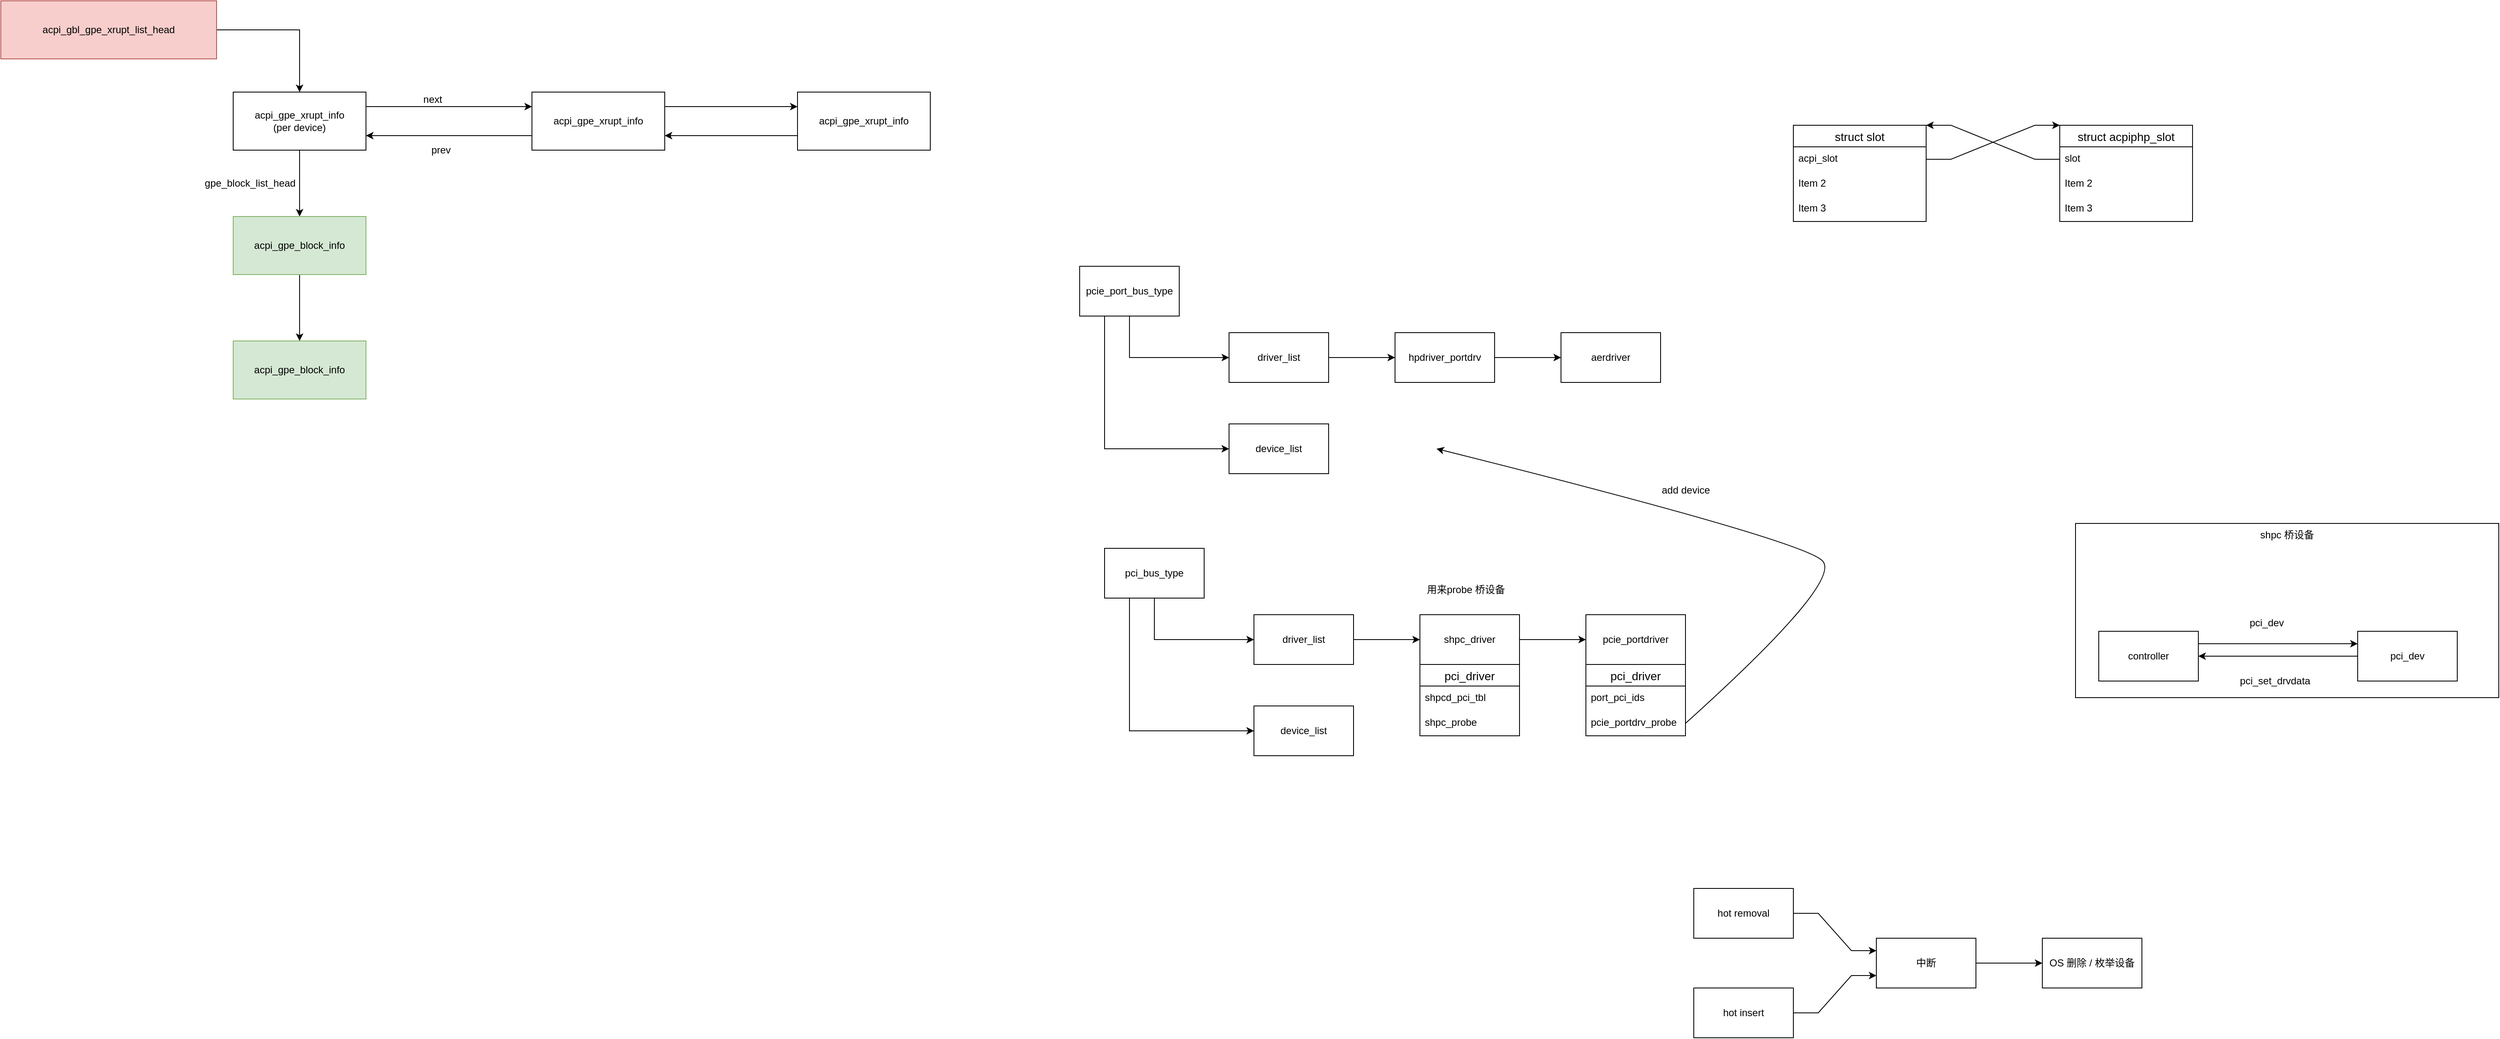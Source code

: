 <mxfile version="14.3.1" type="github">
  <diagram id="24PNYrPrdng_Uwbxv0YA" name="Page-1">
    <mxGraphModel dx="2462" dy="1115" grid="0" gridSize="10" guides="1" tooltips="1" connect="1" arrows="0" fold="1" page="0" pageScale="1" pageWidth="827" pageHeight="1169" math="0" shadow="0">
      <root>
        <mxCell id="0" />
        <mxCell id="1" parent="0" />
        <mxCell id="RuzGDO1vz5OU4dYI25Mw-1" style="edgeStyle=orthogonalEdgeStyle;rounded=0;orthogonalLoop=1;jettySize=auto;html=1;exitX=1;exitY=0.5;exitDx=0;exitDy=0;" edge="1" parent="1" source="RuzGDO1vz5OU4dYI25Mw-2" target="RuzGDO1vz5OU4dYI25Mw-10">
          <mxGeometry relative="1" as="geometry" />
        </mxCell>
        <mxCell id="RuzGDO1vz5OU4dYI25Mw-2" value="acpi_gbl_gpe_xrupt_list_head" style="rounded=0;whiteSpace=wrap;html=1;fillColor=#f8cecc;strokeColor=#b85450;" vertex="1" parent="1">
          <mxGeometry x="-160" y="170" width="260" height="70" as="geometry" />
        </mxCell>
        <mxCell id="RuzGDO1vz5OU4dYI25Mw-3" style="edgeStyle=orthogonalEdgeStyle;rounded=0;orthogonalLoop=1;jettySize=auto;html=1;exitX=0;exitY=0.75;exitDx=0;exitDy=0;entryX=1;entryY=0.75;entryDx=0;entryDy=0;" edge="1" parent="1" source="RuzGDO1vz5OU4dYI25Mw-5" target="RuzGDO1vz5OU4dYI25Mw-10">
          <mxGeometry relative="1" as="geometry" />
        </mxCell>
        <mxCell id="RuzGDO1vz5OU4dYI25Mw-4" style="edgeStyle=orthogonalEdgeStyle;rounded=0;orthogonalLoop=1;jettySize=auto;html=1;exitX=1;exitY=0.25;exitDx=0;exitDy=0;entryX=0;entryY=0.25;entryDx=0;entryDy=0;" edge="1" parent="1" source="RuzGDO1vz5OU4dYI25Mw-5" target="RuzGDO1vz5OU4dYI25Mw-7">
          <mxGeometry relative="1" as="geometry" />
        </mxCell>
        <mxCell id="RuzGDO1vz5OU4dYI25Mw-5" value="acpi_gpe_xrupt_info" style="rounded=0;whiteSpace=wrap;html=1;" vertex="1" parent="1">
          <mxGeometry x="480" y="280" width="160" height="70" as="geometry" />
        </mxCell>
        <mxCell id="RuzGDO1vz5OU4dYI25Mw-6" style="edgeStyle=orthogonalEdgeStyle;rounded=0;orthogonalLoop=1;jettySize=auto;html=1;exitX=0;exitY=0.75;exitDx=0;exitDy=0;entryX=1;entryY=0.75;entryDx=0;entryDy=0;" edge="1" parent="1" source="RuzGDO1vz5OU4dYI25Mw-7" target="RuzGDO1vz5OU4dYI25Mw-5">
          <mxGeometry relative="1" as="geometry" />
        </mxCell>
        <mxCell id="RuzGDO1vz5OU4dYI25Mw-7" value="acpi_gpe_xrupt_info" style="rounded=0;whiteSpace=wrap;html=1;" vertex="1" parent="1">
          <mxGeometry x="800" y="280" width="160" height="70" as="geometry" />
        </mxCell>
        <mxCell id="RuzGDO1vz5OU4dYI25Mw-8" style="edgeStyle=orthogonalEdgeStyle;rounded=0;orthogonalLoop=1;jettySize=auto;html=1;exitX=1;exitY=0.25;exitDx=0;exitDy=0;entryX=0;entryY=0.25;entryDx=0;entryDy=0;" edge="1" parent="1" source="RuzGDO1vz5OU4dYI25Mw-10" target="RuzGDO1vz5OU4dYI25Mw-5">
          <mxGeometry relative="1" as="geometry" />
        </mxCell>
        <mxCell id="RuzGDO1vz5OU4dYI25Mw-9" value="" style="edgeStyle=orthogonalEdgeStyle;rounded=0;orthogonalLoop=1;jettySize=auto;html=1;" edge="1" parent="1" source="RuzGDO1vz5OU4dYI25Mw-10" target="RuzGDO1vz5OU4dYI25Mw-12">
          <mxGeometry relative="1" as="geometry" />
        </mxCell>
        <mxCell id="RuzGDO1vz5OU4dYI25Mw-10" value="acpi_gpe_xrupt_info&lt;br&gt;(per device)" style="rounded=0;whiteSpace=wrap;html=1;" vertex="1" parent="1">
          <mxGeometry x="120" y="280" width="160" height="70" as="geometry" />
        </mxCell>
        <mxCell id="RuzGDO1vz5OU4dYI25Mw-11" value="" style="edgeStyle=orthogonalEdgeStyle;rounded=0;orthogonalLoop=1;jettySize=auto;html=1;" edge="1" parent="1" source="RuzGDO1vz5OU4dYI25Mw-12" target="RuzGDO1vz5OU4dYI25Mw-13">
          <mxGeometry relative="1" as="geometry" />
        </mxCell>
        <mxCell id="RuzGDO1vz5OU4dYI25Mw-12" value="acpi_gpe_block_info" style="rounded=0;whiteSpace=wrap;html=1;fillColor=#d5e8d4;strokeColor=#82b366;" vertex="1" parent="1">
          <mxGeometry x="120" y="430" width="160" height="70" as="geometry" />
        </mxCell>
        <mxCell id="RuzGDO1vz5OU4dYI25Mw-13" value="acpi_gpe_block_info" style="rounded=0;whiteSpace=wrap;html=1;fillColor=#d5e8d4;strokeColor=#82b366;" vertex="1" parent="1">
          <mxGeometry x="120" y="580" width="160" height="70" as="geometry" />
        </mxCell>
        <mxCell id="RuzGDO1vz5OU4dYI25Mw-14" value="next" style="text;html=1;align=center;verticalAlign=middle;resizable=0;points=[];autosize=1;" vertex="1" parent="1">
          <mxGeometry x="340" y="279" width="40" height="20" as="geometry" />
        </mxCell>
        <mxCell id="RuzGDO1vz5OU4dYI25Mw-15" value="prev" style="text;html=1;align=center;verticalAlign=middle;resizable=0;points=[];autosize=1;" vertex="1" parent="1">
          <mxGeometry x="350" y="340" width="40" height="20" as="geometry" />
        </mxCell>
        <mxCell id="RuzGDO1vz5OU4dYI25Mw-16" value="gpe_block_list_head" style="text;html=1;align=center;verticalAlign=middle;resizable=0;points=[];autosize=1;" vertex="1" parent="1">
          <mxGeometry x="80" y="380" width="120" height="20" as="geometry" />
        </mxCell>
        <mxCell id="RuzGDO1vz5OU4dYI25Mw-20" style="edgeStyle=orthogonalEdgeStyle;rounded=0;orthogonalLoop=1;jettySize=auto;html=1;exitX=0.5;exitY=1;exitDx=0;exitDy=0;entryX=0;entryY=0.5;entryDx=0;entryDy=0;" edge="1" parent="1" source="RuzGDO1vz5OU4dYI25Mw-17" target="RuzGDO1vz5OU4dYI25Mw-19">
          <mxGeometry relative="1" as="geometry" />
        </mxCell>
        <mxCell id="RuzGDO1vz5OU4dYI25Mw-26" style="edgeStyle=orthogonalEdgeStyle;rounded=0;orthogonalLoop=1;jettySize=auto;html=1;exitX=0.25;exitY=1;exitDx=0;exitDy=0;entryX=0;entryY=0.5;entryDx=0;entryDy=0;" edge="1" parent="1" source="RuzGDO1vz5OU4dYI25Mw-17" target="RuzGDO1vz5OU4dYI25Mw-25">
          <mxGeometry relative="1" as="geometry" />
        </mxCell>
        <mxCell id="RuzGDO1vz5OU4dYI25Mw-17" value="pcie_port_bus_type" style="whiteSpace=wrap;html=1;" vertex="1" parent="1">
          <mxGeometry x="1140" y="490" width="120" height="60" as="geometry" />
        </mxCell>
        <mxCell id="RuzGDO1vz5OU4dYI25Mw-22" value="" style="edgeStyle=orthogonalEdgeStyle;rounded=0;orthogonalLoop=1;jettySize=auto;html=1;" edge="1" parent="1" source="RuzGDO1vz5OU4dYI25Mw-19" target="RuzGDO1vz5OU4dYI25Mw-21">
          <mxGeometry relative="1" as="geometry" />
        </mxCell>
        <mxCell id="RuzGDO1vz5OU4dYI25Mw-19" value="driver_list" style="whiteSpace=wrap;html=1;" vertex="1" parent="1">
          <mxGeometry x="1320" y="570" width="120" height="60" as="geometry" />
        </mxCell>
        <mxCell id="RuzGDO1vz5OU4dYI25Mw-24" value="" style="edgeStyle=orthogonalEdgeStyle;rounded=0;orthogonalLoop=1;jettySize=auto;html=1;" edge="1" parent="1" source="RuzGDO1vz5OU4dYI25Mw-21" target="RuzGDO1vz5OU4dYI25Mw-23">
          <mxGeometry relative="1" as="geometry" />
        </mxCell>
        <mxCell id="RuzGDO1vz5OU4dYI25Mw-21" value="hpdriver_portdrv" style="whiteSpace=wrap;html=1;" vertex="1" parent="1">
          <mxGeometry x="1520" y="570" width="120" height="60" as="geometry" />
        </mxCell>
        <mxCell id="RuzGDO1vz5OU4dYI25Mw-23" value="aerdriver" style="whiteSpace=wrap;html=1;" vertex="1" parent="1">
          <mxGeometry x="1720" y="570" width="120" height="60" as="geometry" />
        </mxCell>
        <mxCell id="RuzGDO1vz5OU4dYI25Mw-25" value="device_list" style="whiteSpace=wrap;html=1;" vertex="1" parent="1">
          <mxGeometry x="1320" y="680" width="120" height="60" as="geometry" />
        </mxCell>
        <mxCell id="RuzGDO1vz5OU4dYI25Mw-28" style="edgeStyle=orthogonalEdgeStyle;rounded=0;orthogonalLoop=1;jettySize=auto;html=1;exitX=0.5;exitY=1;exitDx=0;exitDy=0;entryX=0;entryY=0.5;entryDx=0;entryDy=0;" edge="1" source="RuzGDO1vz5OU4dYI25Mw-30" target="RuzGDO1vz5OU4dYI25Mw-31" parent="1">
          <mxGeometry relative="1" as="geometry" />
        </mxCell>
        <mxCell id="RuzGDO1vz5OU4dYI25Mw-29" style="edgeStyle=orthogonalEdgeStyle;rounded=0;orthogonalLoop=1;jettySize=auto;html=1;exitX=0.25;exitY=1;exitDx=0;exitDy=0;entryX=0;entryY=0.5;entryDx=0;entryDy=0;" edge="1" source="RuzGDO1vz5OU4dYI25Mw-30" target="RuzGDO1vz5OU4dYI25Mw-32" parent="1">
          <mxGeometry relative="1" as="geometry" />
        </mxCell>
        <mxCell id="RuzGDO1vz5OU4dYI25Mw-30" value="pci_bus_type" style="whiteSpace=wrap;html=1;" vertex="1" parent="1">
          <mxGeometry x="1170" y="830" width="120" height="60" as="geometry" />
        </mxCell>
        <mxCell id="RuzGDO1vz5OU4dYI25Mw-34" value="" style="edgeStyle=orthogonalEdgeStyle;rounded=0;orthogonalLoop=1;jettySize=auto;html=1;" edge="1" parent="1" source="RuzGDO1vz5OU4dYI25Mw-31" target="RuzGDO1vz5OU4dYI25Mw-33">
          <mxGeometry relative="1" as="geometry" />
        </mxCell>
        <mxCell id="RuzGDO1vz5OU4dYI25Mw-31" value="driver_list" style="whiteSpace=wrap;html=1;" vertex="1" parent="1">
          <mxGeometry x="1350" y="910" width="120" height="60" as="geometry" />
        </mxCell>
        <mxCell id="RuzGDO1vz5OU4dYI25Mw-32" value="device_list" style="whiteSpace=wrap;html=1;" vertex="1" parent="1">
          <mxGeometry x="1350" y="1020" width="120" height="60" as="geometry" />
        </mxCell>
        <mxCell id="RuzGDO1vz5OU4dYI25Mw-45" value="" style="edgeStyle=orthogonalEdgeStyle;rounded=0;orthogonalLoop=1;jettySize=auto;html=1;" edge="1" parent="1" source="RuzGDO1vz5OU4dYI25Mw-33" target="RuzGDO1vz5OU4dYI25Mw-44">
          <mxGeometry relative="1" as="geometry" />
        </mxCell>
        <mxCell id="RuzGDO1vz5OU4dYI25Mw-33" value="shpc_driver" style="whiteSpace=wrap;html=1;" vertex="1" parent="1">
          <mxGeometry x="1550" y="910" width="120" height="60" as="geometry" />
        </mxCell>
        <mxCell id="RuzGDO1vz5OU4dYI25Mw-35" value="用来probe 桥设备" style="text;html=1;align=center;verticalAlign=middle;resizable=0;points=[];autosize=1;" vertex="1" parent="1">
          <mxGeometry x="1550" y="870" width="110" height="20" as="geometry" />
        </mxCell>
        <mxCell id="RuzGDO1vz5OU4dYI25Mw-36" value="shpc 桥设备" style="rounded=0;whiteSpace=wrap;html=1;horizontal=1;verticalAlign=top;" vertex="1" parent="1">
          <mxGeometry x="2340" y="800" width="510" height="210" as="geometry" />
        </mxCell>
        <mxCell id="RuzGDO1vz5OU4dYI25Mw-43" style="edgeStyle=orthogonalEdgeStyle;rounded=0;orthogonalLoop=1;jettySize=auto;html=1;exitX=0;exitY=0.5;exitDx=0;exitDy=0;entryX=1;entryY=0.5;entryDx=0;entryDy=0;" edge="1" parent="1" source="RuzGDO1vz5OU4dYI25Mw-37" target="RuzGDO1vz5OU4dYI25Mw-38">
          <mxGeometry relative="1" as="geometry" />
        </mxCell>
        <mxCell id="RuzGDO1vz5OU4dYI25Mw-37" value="pci_dev" style="rounded=0;whiteSpace=wrap;html=1;" vertex="1" parent="1">
          <mxGeometry x="2680" y="930" width="120" height="60" as="geometry" />
        </mxCell>
        <mxCell id="RuzGDO1vz5OU4dYI25Mw-39" style="edgeStyle=orthogonalEdgeStyle;rounded=0;orthogonalLoop=1;jettySize=auto;html=1;exitX=1;exitY=0.25;exitDx=0;exitDy=0;entryX=0;entryY=0.25;entryDx=0;entryDy=0;" edge="1" parent="1" source="RuzGDO1vz5OU4dYI25Mw-38" target="RuzGDO1vz5OU4dYI25Mw-37">
          <mxGeometry relative="1" as="geometry" />
        </mxCell>
        <mxCell id="RuzGDO1vz5OU4dYI25Mw-38" value="controller" style="rounded=0;whiteSpace=wrap;html=1;" vertex="1" parent="1">
          <mxGeometry x="2368" y="930" width="120" height="60" as="geometry" />
        </mxCell>
        <mxCell id="RuzGDO1vz5OU4dYI25Mw-41" value="pci_dev" style="text;html=1;align=center;verticalAlign=middle;resizable=0;points=[];autosize=1;" vertex="1" parent="1">
          <mxGeometry x="2540" y="910" width="60" height="20" as="geometry" />
        </mxCell>
        <mxCell id="RuzGDO1vz5OU4dYI25Mw-42" value="pci_set_drvdata" style="text;html=1;align=center;verticalAlign=middle;resizable=0;points=[];autosize=1;" vertex="1" parent="1">
          <mxGeometry x="2530" y="980" width="100" height="20" as="geometry" />
        </mxCell>
        <mxCell id="RuzGDO1vz5OU4dYI25Mw-44" value="pcie_portdriver" style="whiteSpace=wrap;html=1;" vertex="1" parent="1">
          <mxGeometry x="1750" y="910" width="120" height="60" as="geometry" />
        </mxCell>
        <mxCell id="RuzGDO1vz5OU4dYI25Mw-46" value="pci_driver" style="swimlane;fontStyle=0;childLayout=stackLayout;horizontal=1;startSize=26;horizontalStack=0;resizeParent=1;resizeParentMax=0;resizeLast=0;collapsible=1;marginBottom=0;align=center;fontSize=14;" vertex="1" parent="1">
          <mxGeometry x="1750" y="970" width="120" height="86" as="geometry" />
        </mxCell>
        <mxCell id="RuzGDO1vz5OU4dYI25Mw-47" value="port_pci_ids" style="text;strokeColor=none;fillColor=none;spacingLeft=4;spacingRight=4;overflow=hidden;rotatable=0;points=[[0,0.5],[1,0.5]];portConstraint=eastwest;fontSize=12;" vertex="1" parent="RuzGDO1vz5OU4dYI25Mw-46">
          <mxGeometry y="26" width="120" height="30" as="geometry" />
        </mxCell>
        <mxCell id="RuzGDO1vz5OU4dYI25Mw-48" value="pcie_portdrv_probe" style="text;strokeColor=none;fillColor=none;spacingLeft=4;spacingRight=4;overflow=hidden;rotatable=0;points=[[0,0.5],[1,0.5]];portConstraint=eastwest;fontSize=12;" vertex="1" parent="RuzGDO1vz5OU4dYI25Mw-46">
          <mxGeometry y="56" width="120" height="30" as="geometry" />
        </mxCell>
        <mxCell id="RuzGDO1vz5OU4dYI25Mw-50" value="pci_driver" style="swimlane;fontStyle=0;childLayout=stackLayout;horizontal=1;startSize=26;horizontalStack=0;resizeParent=1;resizeParentMax=0;resizeLast=0;collapsible=1;marginBottom=0;align=center;fontSize=14;" vertex="1" parent="1">
          <mxGeometry x="1550" y="970" width="120" height="86" as="geometry" />
        </mxCell>
        <mxCell id="RuzGDO1vz5OU4dYI25Mw-51" value="shpcd_pci_tbl" style="text;strokeColor=none;fillColor=none;spacingLeft=4;spacingRight=4;overflow=hidden;rotatable=0;points=[[0,0.5],[1,0.5]];portConstraint=eastwest;fontSize=12;" vertex="1" parent="RuzGDO1vz5OU4dYI25Mw-50">
          <mxGeometry y="26" width="120" height="30" as="geometry" />
        </mxCell>
        <mxCell id="RuzGDO1vz5OU4dYI25Mw-52" value="shpc_probe" style="text;strokeColor=none;fillColor=none;spacingLeft=4;spacingRight=4;overflow=hidden;rotatable=0;points=[[0,0.5],[1,0.5]];portConstraint=eastwest;fontSize=12;" vertex="1" parent="RuzGDO1vz5OU4dYI25Mw-50">
          <mxGeometry y="56" width="120" height="30" as="geometry" />
        </mxCell>
        <mxCell id="RuzGDO1vz5OU4dYI25Mw-54" value="" style="curved=1;endArrow=classic;html=1;exitX=1;exitY=0.5;exitDx=0;exitDy=0;" edge="1" parent="1" source="RuzGDO1vz5OU4dYI25Mw-48">
          <mxGeometry width="50" height="50" relative="1" as="geometry">
            <mxPoint x="2010" y="870" as="sourcePoint" />
            <mxPoint x="1570" y="710" as="targetPoint" />
            <Array as="points">
              <mxPoint x="2060" y="870" />
              <mxPoint x="2010" y="820" />
            </Array>
          </mxGeometry>
        </mxCell>
        <mxCell id="RuzGDO1vz5OU4dYI25Mw-55" value="add device" style="text;html=1;align=center;verticalAlign=middle;resizable=0;points=[];autosize=1;" vertex="1" parent="1">
          <mxGeometry x="1835" y="750" width="70" height="20" as="geometry" />
        </mxCell>
        <mxCell id="RuzGDO1vz5OU4dYI25Mw-56" value="struct slot" style="swimlane;fontStyle=0;childLayout=stackLayout;horizontal=1;startSize=26;horizontalStack=0;resizeParent=1;resizeParentMax=0;resizeLast=0;collapsible=1;marginBottom=0;align=center;fontSize=14;" vertex="1" parent="1">
          <mxGeometry x="2000" y="320" width="160" height="116" as="geometry" />
        </mxCell>
        <mxCell id="RuzGDO1vz5OU4dYI25Mw-57" value="acpi_slot" style="text;strokeColor=none;fillColor=none;spacingLeft=4;spacingRight=4;overflow=hidden;rotatable=0;points=[[0,0.5],[1,0.5]];portConstraint=eastwest;fontSize=12;" vertex="1" parent="RuzGDO1vz5OU4dYI25Mw-56">
          <mxGeometry y="26" width="160" height="30" as="geometry" />
        </mxCell>
        <mxCell id="RuzGDO1vz5OU4dYI25Mw-58" value="Item 2" style="text;strokeColor=none;fillColor=none;spacingLeft=4;spacingRight=4;overflow=hidden;rotatable=0;points=[[0,0.5],[1,0.5]];portConstraint=eastwest;fontSize=12;" vertex="1" parent="RuzGDO1vz5OU4dYI25Mw-56">
          <mxGeometry y="56" width="160" height="30" as="geometry" />
        </mxCell>
        <mxCell id="RuzGDO1vz5OU4dYI25Mw-59" value="Item 3" style="text;strokeColor=none;fillColor=none;spacingLeft=4;spacingRight=4;overflow=hidden;rotatable=0;points=[[0,0.5],[1,0.5]];portConstraint=eastwest;fontSize=12;" vertex="1" parent="RuzGDO1vz5OU4dYI25Mw-56">
          <mxGeometry y="86" width="160" height="30" as="geometry" />
        </mxCell>
        <mxCell id="RuzGDO1vz5OU4dYI25Mw-61" value="struct acpiphp_slot" style="swimlane;fontStyle=0;childLayout=stackLayout;horizontal=1;startSize=26;horizontalStack=0;resizeParent=1;resizeParentMax=0;resizeLast=0;collapsible=1;marginBottom=0;align=center;fontSize=14;" vertex="1" parent="1">
          <mxGeometry x="2321" y="320" width="160" height="116" as="geometry" />
        </mxCell>
        <mxCell id="RuzGDO1vz5OU4dYI25Mw-62" value="slot" style="text;strokeColor=none;fillColor=none;spacingLeft=4;spacingRight=4;overflow=hidden;rotatable=0;points=[[0,0.5],[1,0.5]];portConstraint=eastwest;fontSize=12;" vertex="1" parent="RuzGDO1vz5OU4dYI25Mw-61">
          <mxGeometry y="26" width="160" height="30" as="geometry" />
        </mxCell>
        <mxCell id="RuzGDO1vz5OU4dYI25Mw-63" value="Item 2" style="text;strokeColor=none;fillColor=none;spacingLeft=4;spacingRight=4;overflow=hidden;rotatable=0;points=[[0,0.5],[1,0.5]];portConstraint=eastwest;fontSize=12;" vertex="1" parent="RuzGDO1vz5OU4dYI25Mw-61">
          <mxGeometry y="56" width="160" height="30" as="geometry" />
        </mxCell>
        <mxCell id="RuzGDO1vz5OU4dYI25Mw-64" value="Item 3" style="text;strokeColor=none;fillColor=none;spacingLeft=4;spacingRight=4;overflow=hidden;rotatable=0;points=[[0,0.5],[1,0.5]];portConstraint=eastwest;fontSize=12;" vertex="1" parent="RuzGDO1vz5OU4dYI25Mw-61">
          <mxGeometry y="86" width="160" height="30" as="geometry" />
        </mxCell>
        <mxCell id="RuzGDO1vz5OU4dYI25Mw-65" style="edgeStyle=entityRelationEdgeStyle;rounded=0;orthogonalLoop=1;jettySize=auto;html=1;exitX=1;exitY=0.5;exitDx=0;exitDy=0;entryX=0;entryY=0;entryDx=0;entryDy=0;" edge="1" parent="1" source="RuzGDO1vz5OU4dYI25Mw-57" target="RuzGDO1vz5OU4dYI25Mw-61">
          <mxGeometry relative="1" as="geometry" />
        </mxCell>
        <mxCell id="RuzGDO1vz5OU4dYI25Mw-66" style="edgeStyle=entityRelationEdgeStyle;rounded=0;orthogonalLoop=1;jettySize=auto;html=1;exitX=0;exitY=0.5;exitDx=0;exitDy=0;entryX=1;entryY=0;entryDx=0;entryDy=0;" edge="1" parent="1" source="RuzGDO1vz5OU4dYI25Mw-62" target="RuzGDO1vz5OU4dYI25Mw-56">
          <mxGeometry relative="1" as="geometry" />
        </mxCell>
        <mxCell id="RuzGDO1vz5OU4dYI25Mw-73" style="edgeStyle=entityRelationEdgeStyle;rounded=0;orthogonalLoop=1;jettySize=auto;html=1;exitX=1;exitY=0.5;exitDx=0;exitDy=0;entryX=0;entryY=0.25;entryDx=0;entryDy=0;" edge="1" parent="1" source="RuzGDO1vz5OU4dYI25Mw-68" target="RuzGDO1vz5OU4dYI25Mw-71">
          <mxGeometry relative="1" as="geometry" />
        </mxCell>
        <mxCell id="RuzGDO1vz5OU4dYI25Mw-68" value="hot removal" style="rounded=0;whiteSpace=wrap;html=1;" vertex="1" parent="1">
          <mxGeometry x="1880" y="1240" width="120" height="60" as="geometry" />
        </mxCell>
        <mxCell id="RuzGDO1vz5OU4dYI25Mw-74" style="edgeStyle=entityRelationEdgeStyle;rounded=0;orthogonalLoop=1;jettySize=auto;html=1;exitX=1;exitY=0.5;exitDx=0;exitDy=0;entryX=0;entryY=0.75;entryDx=0;entryDy=0;" edge="1" parent="1" source="RuzGDO1vz5OU4dYI25Mw-69" target="RuzGDO1vz5OU4dYI25Mw-71">
          <mxGeometry relative="1" as="geometry" />
        </mxCell>
        <mxCell id="RuzGDO1vz5OU4dYI25Mw-69" value="hot insert" style="rounded=0;whiteSpace=wrap;html=1;" vertex="1" parent="1">
          <mxGeometry x="1880" y="1360" width="120" height="60" as="geometry" />
        </mxCell>
        <mxCell id="RuzGDO1vz5OU4dYI25Mw-76" value="" style="edgeStyle=entityRelationEdgeStyle;rounded=0;orthogonalLoop=1;jettySize=auto;html=1;" edge="1" parent="1" source="RuzGDO1vz5OU4dYI25Mw-71" target="RuzGDO1vz5OU4dYI25Mw-75">
          <mxGeometry relative="1" as="geometry" />
        </mxCell>
        <mxCell id="RuzGDO1vz5OU4dYI25Mw-71" value="中断" style="rounded=0;whiteSpace=wrap;html=1;" vertex="1" parent="1">
          <mxGeometry x="2100" y="1300" width="120" height="60" as="geometry" />
        </mxCell>
        <mxCell id="RuzGDO1vz5OU4dYI25Mw-75" value="OS 删除 / 枚举设备" style="rounded=0;whiteSpace=wrap;html=1;" vertex="1" parent="1">
          <mxGeometry x="2300" y="1300" width="120" height="60" as="geometry" />
        </mxCell>
      </root>
    </mxGraphModel>
  </diagram>
</mxfile>
